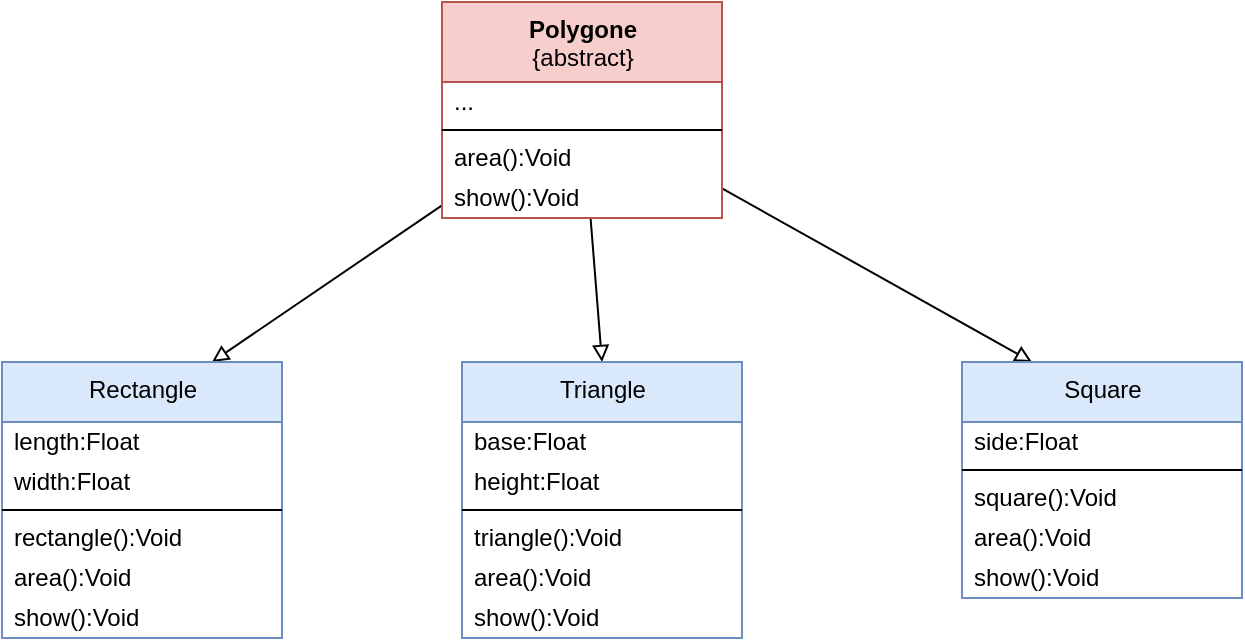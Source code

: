 <mxfile>
    <diagram id="9gde09veRjgkD0oB7lTN" name="Page-1">
        <mxGraphModel dx="532" dy="467" grid="1" gridSize="10" guides="1" tooltips="1" connect="1" arrows="1" fold="1" page="1" pageScale="1" pageWidth="850" pageHeight="1100" math="0" shadow="0">
            <root>
                <mxCell id="0"/>
                <mxCell id="1" parent="0"/>
                <mxCell id="37" style="edgeStyle=none;html=1;entryX=0.5;entryY=0;entryDx=0;entryDy=0;endArrow=block;endFill=0;" edge="1" parent="1" source="2" target="27">
                    <mxGeometry relative="1" as="geometry"/>
                </mxCell>
                <mxCell id="38" style="edgeStyle=none;html=1;entryX=0.75;entryY=0;entryDx=0;entryDy=0;endArrow=block;endFill=0;" edge="1" parent="1" source="2" target="15">
                    <mxGeometry relative="1" as="geometry"/>
                </mxCell>
                <mxCell id="46" style="edgeStyle=none;html=1;entryX=0.25;entryY=0;entryDx=0;entryDy=0;endArrow=block;endFill=0;" edge="1" parent="1" source="2" target="39">
                    <mxGeometry relative="1" as="geometry"/>
                </mxCell>
                <mxCell id="2" value="&lt;b&gt;Polygone&lt;/b&gt;&lt;br&gt;{abstract}" style="swimlane;fontStyle=0;align=center;verticalAlign=top;childLayout=stackLayout;horizontal=1;startSize=40;horizontalStack=0;resizeParent=1;resizeParentMax=0;resizeLast=0;collapsible=0;marginBottom=0;html=1;rounded=0;fillColor=#f8cecc;strokeColor=#b85450;" vertex="1" parent="1">
                    <mxGeometry x="310" y="50" width="140" height="108" as="geometry"/>
                </mxCell>
                <mxCell id="6" value="..." style="text;html=1;strokeColor=none;fillColor=none;align=left;verticalAlign=middle;spacingLeft=4;spacingRight=4;overflow=hidden;rotatable=0;points=[[0,0.5],[1,0.5]];portConstraint=eastwest;rounded=0;" vertex="1" parent="2">
                    <mxGeometry y="40" width="140" height="20" as="geometry"/>
                </mxCell>
                <mxCell id="7" value="" style="line;strokeWidth=1;fillColor=none;align=left;verticalAlign=middle;spacingTop=-1;spacingLeft=3;spacingRight=3;rotatable=0;labelPosition=right;points=[];portConstraint=eastwest;rounded=0;" vertex="1" parent="2">
                    <mxGeometry y="60" width="140" height="8" as="geometry"/>
                </mxCell>
                <mxCell id="9" value="area():Void" style="text;html=1;strokeColor=none;fillColor=none;align=left;verticalAlign=middle;spacingLeft=4;spacingRight=4;overflow=hidden;rotatable=0;points=[[0,0.5],[1,0.5]];portConstraint=eastwest;rounded=0;" vertex="1" parent="2">
                    <mxGeometry y="68" width="140" height="20" as="geometry"/>
                </mxCell>
                <mxCell id="14" value="show():Void" style="text;html=1;strokeColor=none;fillColor=none;align=left;verticalAlign=middle;spacingLeft=4;spacingRight=4;overflow=hidden;rotatable=0;points=[[0,0.5],[1,0.5]];portConstraint=eastwest;rounded=0;" vertex="1" parent="2">
                    <mxGeometry y="88" width="140" height="20" as="geometry"/>
                </mxCell>
                <mxCell id="15" value="Rectangle" style="swimlane;fontStyle=0;align=center;verticalAlign=top;childLayout=stackLayout;horizontal=1;startSize=30;horizontalStack=0;resizeParent=1;resizeParentMax=0;resizeLast=0;collapsible=0;marginBottom=0;html=1;rounded=0;fillColor=#dae8fc;strokeColor=#6c8ebf;" vertex="1" parent="1">
                    <mxGeometry x="90" y="230" width="140" height="138" as="geometry"/>
                </mxCell>
                <mxCell id="17" value="length:Float" style="text;html=1;strokeColor=none;fillColor=none;align=left;verticalAlign=middle;spacingLeft=4;spacingRight=4;overflow=hidden;rotatable=0;points=[[0,0.5],[1,0.5]];portConstraint=eastwest;rounded=0;" vertex="1" parent="15">
                    <mxGeometry y="30" width="140" height="20" as="geometry"/>
                </mxCell>
                <mxCell id="23" value="width:Float" style="text;html=1;strokeColor=none;fillColor=none;align=left;verticalAlign=middle;spacingLeft=4;spacingRight=4;overflow=hidden;rotatable=0;points=[[0,0.5],[1,0.5]];portConstraint=eastwest;rounded=0;" vertex="1" parent="15">
                    <mxGeometry y="50" width="140" height="20" as="geometry"/>
                </mxCell>
                <mxCell id="20" value="" style="line;strokeWidth=1;fillColor=none;align=left;verticalAlign=middle;spacingTop=-1;spacingLeft=3;spacingRight=3;rotatable=0;labelPosition=right;points=[];portConstraint=eastwest;rounded=0;" vertex="1" parent="15">
                    <mxGeometry y="70" width="140" height="8" as="geometry"/>
                </mxCell>
                <mxCell id="22" value="rectangle():Void" style="text;html=1;strokeColor=none;fillColor=none;align=left;verticalAlign=middle;spacingLeft=4;spacingRight=4;overflow=hidden;rotatable=0;points=[[0,0.5],[1,0.5]];portConstraint=eastwest;rounded=0;" vertex="1" parent="15">
                    <mxGeometry y="78" width="140" height="20" as="geometry"/>
                </mxCell>
                <mxCell id="24" value="area():Void" style="text;html=1;strokeColor=none;fillColor=none;align=left;verticalAlign=middle;spacingLeft=4;spacingRight=4;overflow=hidden;rotatable=0;points=[[0,0.5],[1,0.5]];portConstraint=eastwest;rounded=0;" vertex="1" parent="15">
                    <mxGeometry y="98" width="140" height="20" as="geometry"/>
                </mxCell>
                <mxCell id="25" value="show():Void" style="text;html=1;strokeColor=none;fillColor=none;align=left;verticalAlign=middle;spacingLeft=4;spacingRight=4;overflow=hidden;rotatable=0;points=[[0,0.5],[1,0.5]];portConstraint=eastwest;rounded=0;" vertex="1" parent="15">
                    <mxGeometry y="118" width="140" height="20" as="geometry"/>
                </mxCell>
                <mxCell id="27" value="Triangle" style="swimlane;fontStyle=0;align=center;verticalAlign=top;childLayout=stackLayout;horizontal=1;startSize=30;horizontalStack=0;resizeParent=1;resizeParentMax=0;resizeLast=0;collapsible=0;marginBottom=0;html=1;rounded=0;fillColor=#dae8fc;strokeColor=#6c8ebf;" vertex="1" parent="1">
                    <mxGeometry x="320" y="230" width="140" height="138" as="geometry"/>
                </mxCell>
                <mxCell id="28" value="base:Float" style="text;html=1;strokeColor=none;fillColor=none;align=left;verticalAlign=middle;spacingLeft=4;spacingRight=4;overflow=hidden;rotatable=0;points=[[0,0.5],[1,0.5]];portConstraint=eastwest;rounded=0;" vertex="1" parent="27">
                    <mxGeometry y="30" width="140" height="20" as="geometry"/>
                </mxCell>
                <mxCell id="29" value="height:Float" style="text;html=1;strokeColor=none;fillColor=none;align=left;verticalAlign=middle;spacingLeft=4;spacingRight=4;overflow=hidden;rotatable=0;points=[[0,0.5],[1,0.5]];portConstraint=eastwest;rounded=0;" vertex="1" parent="27">
                    <mxGeometry y="50" width="140" height="20" as="geometry"/>
                </mxCell>
                <mxCell id="30" value="" style="line;strokeWidth=1;fillColor=none;align=left;verticalAlign=middle;spacingTop=-1;spacingLeft=3;spacingRight=3;rotatable=0;labelPosition=right;points=[];portConstraint=eastwest;rounded=0;" vertex="1" parent="27">
                    <mxGeometry y="70" width="140" height="8" as="geometry"/>
                </mxCell>
                <mxCell id="31" value="triangle():Void" style="text;html=1;strokeColor=none;fillColor=none;align=left;verticalAlign=middle;spacingLeft=4;spacingRight=4;overflow=hidden;rotatable=0;points=[[0,0.5],[1,0.5]];portConstraint=eastwest;rounded=0;" vertex="1" parent="27">
                    <mxGeometry y="78" width="140" height="20" as="geometry"/>
                </mxCell>
                <mxCell id="32" value="area():Void" style="text;html=1;strokeColor=none;fillColor=none;align=left;verticalAlign=middle;spacingLeft=4;spacingRight=4;overflow=hidden;rotatable=0;points=[[0,0.5],[1,0.5]];portConstraint=eastwest;rounded=0;" vertex="1" parent="27">
                    <mxGeometry y="98" width="140" height="20" as="geometry"/>
                </mxCell>
                <mxCell id="33" value="show():Void" style="text;html=1;strokeColor=none;fillColor=none;align=left;verticalAlign=middle;spacingLeft=4;spacingRight=4;overflow=hidden;rotatable=0;points=[[0,0.5],[1,0.5]];portConstraint=eastwest;rounded=0;" vertex="1" parent="27">
                    <mxGeometry y="118" width="140" height="20" as="geometry"/>
                </mxCell>
                <mxCell id="39" value="Square" style="swimlane;fontStyle=0;align=center;verticalAlign=top;childLayout=stackLayout;horizontal=1;startSize=30;horizontalStack=0;resizeParent=1;resizeParentMax=0;resizeLast=0;collapsible=0;marginBottom=0;html=1;rounded=0;fillColor=#dae8fc;strokeColor=#6c8ebf;" vertex="1" parent="1">
                    <mxGeometry x="570" y="230" width="140" height="118" as="geometry"/>
                </mxCell>
                <mxCell id="40" value="side:Float" style="text;html=1;strokeColor=none;fillColor=none;align=left;verticalAlign=middle;spacingLeft=4;spacingRight=4;overflow=hidden;rotatable=0;points=[[0,0.5],[1,0.5]];portConstraint=eastwest;rounded=0;" vertex="1" parent="39">
                    <mxGeometry y="30" width="140" height="20" as="geometry"/>
                </mxCell>
                <mxCell id="42" value="" style="line;strokeWidth=1;fillColor=none;align=left;verticalAlign=middle;spacingTop=-1;spacingLeft=3;spacingRight=3;rotatable=0;labelPosition=right;points=[];portConstraint=eastwest;rounded=0;" vertex="1" parent="39">
                    <mxGeometry y="50" width="140" height="8" as="geometry"/>
                </mxCell>
                <mxCell id="43" value="square():Void" style="text;html=1;strokeColor=none;fillColor=none;align=left;verticalAlign=middle;spacingLeft=4;spacingRight=4;overflow=hidden;rotatable=0;points=[[0,0.5],[1,0.5]];portConstraint=eastwest;rounded=0;" vertex="1" parent="39">
                    <mxGeometry y="58" width="140" height="20" as="geometry"/>
                </mxCell>
                <mxCell id="44" value="area():Void" style="text;html=1;strokeColor=none;fillColor=none;align=left;verticalAlign=middle;spacingLeft=4;spacingRight=4;overflow=hidden;rotatable=0;points=[[0,0.5],[1,0.5]];portConstraint=eastwest;rounded=0;" vertex="1" parent="39">
                    <mxGeometry y="78" width="140" height="20" as="geometry"/>
                </mxCell>
                <mxCell id="45" value="show():Void" style="text;html=1;strokeColor=none;fillColor=none;align=left;verticalAlign=middle;spacingLeft=4;spacingRight=4;overflow=hidden;rotatable=0;points=[[0,0.5],[1,0.5]];portConstraint=eastwest;rounded=0;" vertex="1" parent="39">
                    <mxGeometry y="98" width="140" height="20" as="geometry"/>
                </mxCell>
            </root>
        </mxGraphModel>
    </diagram>
</mxfile>
